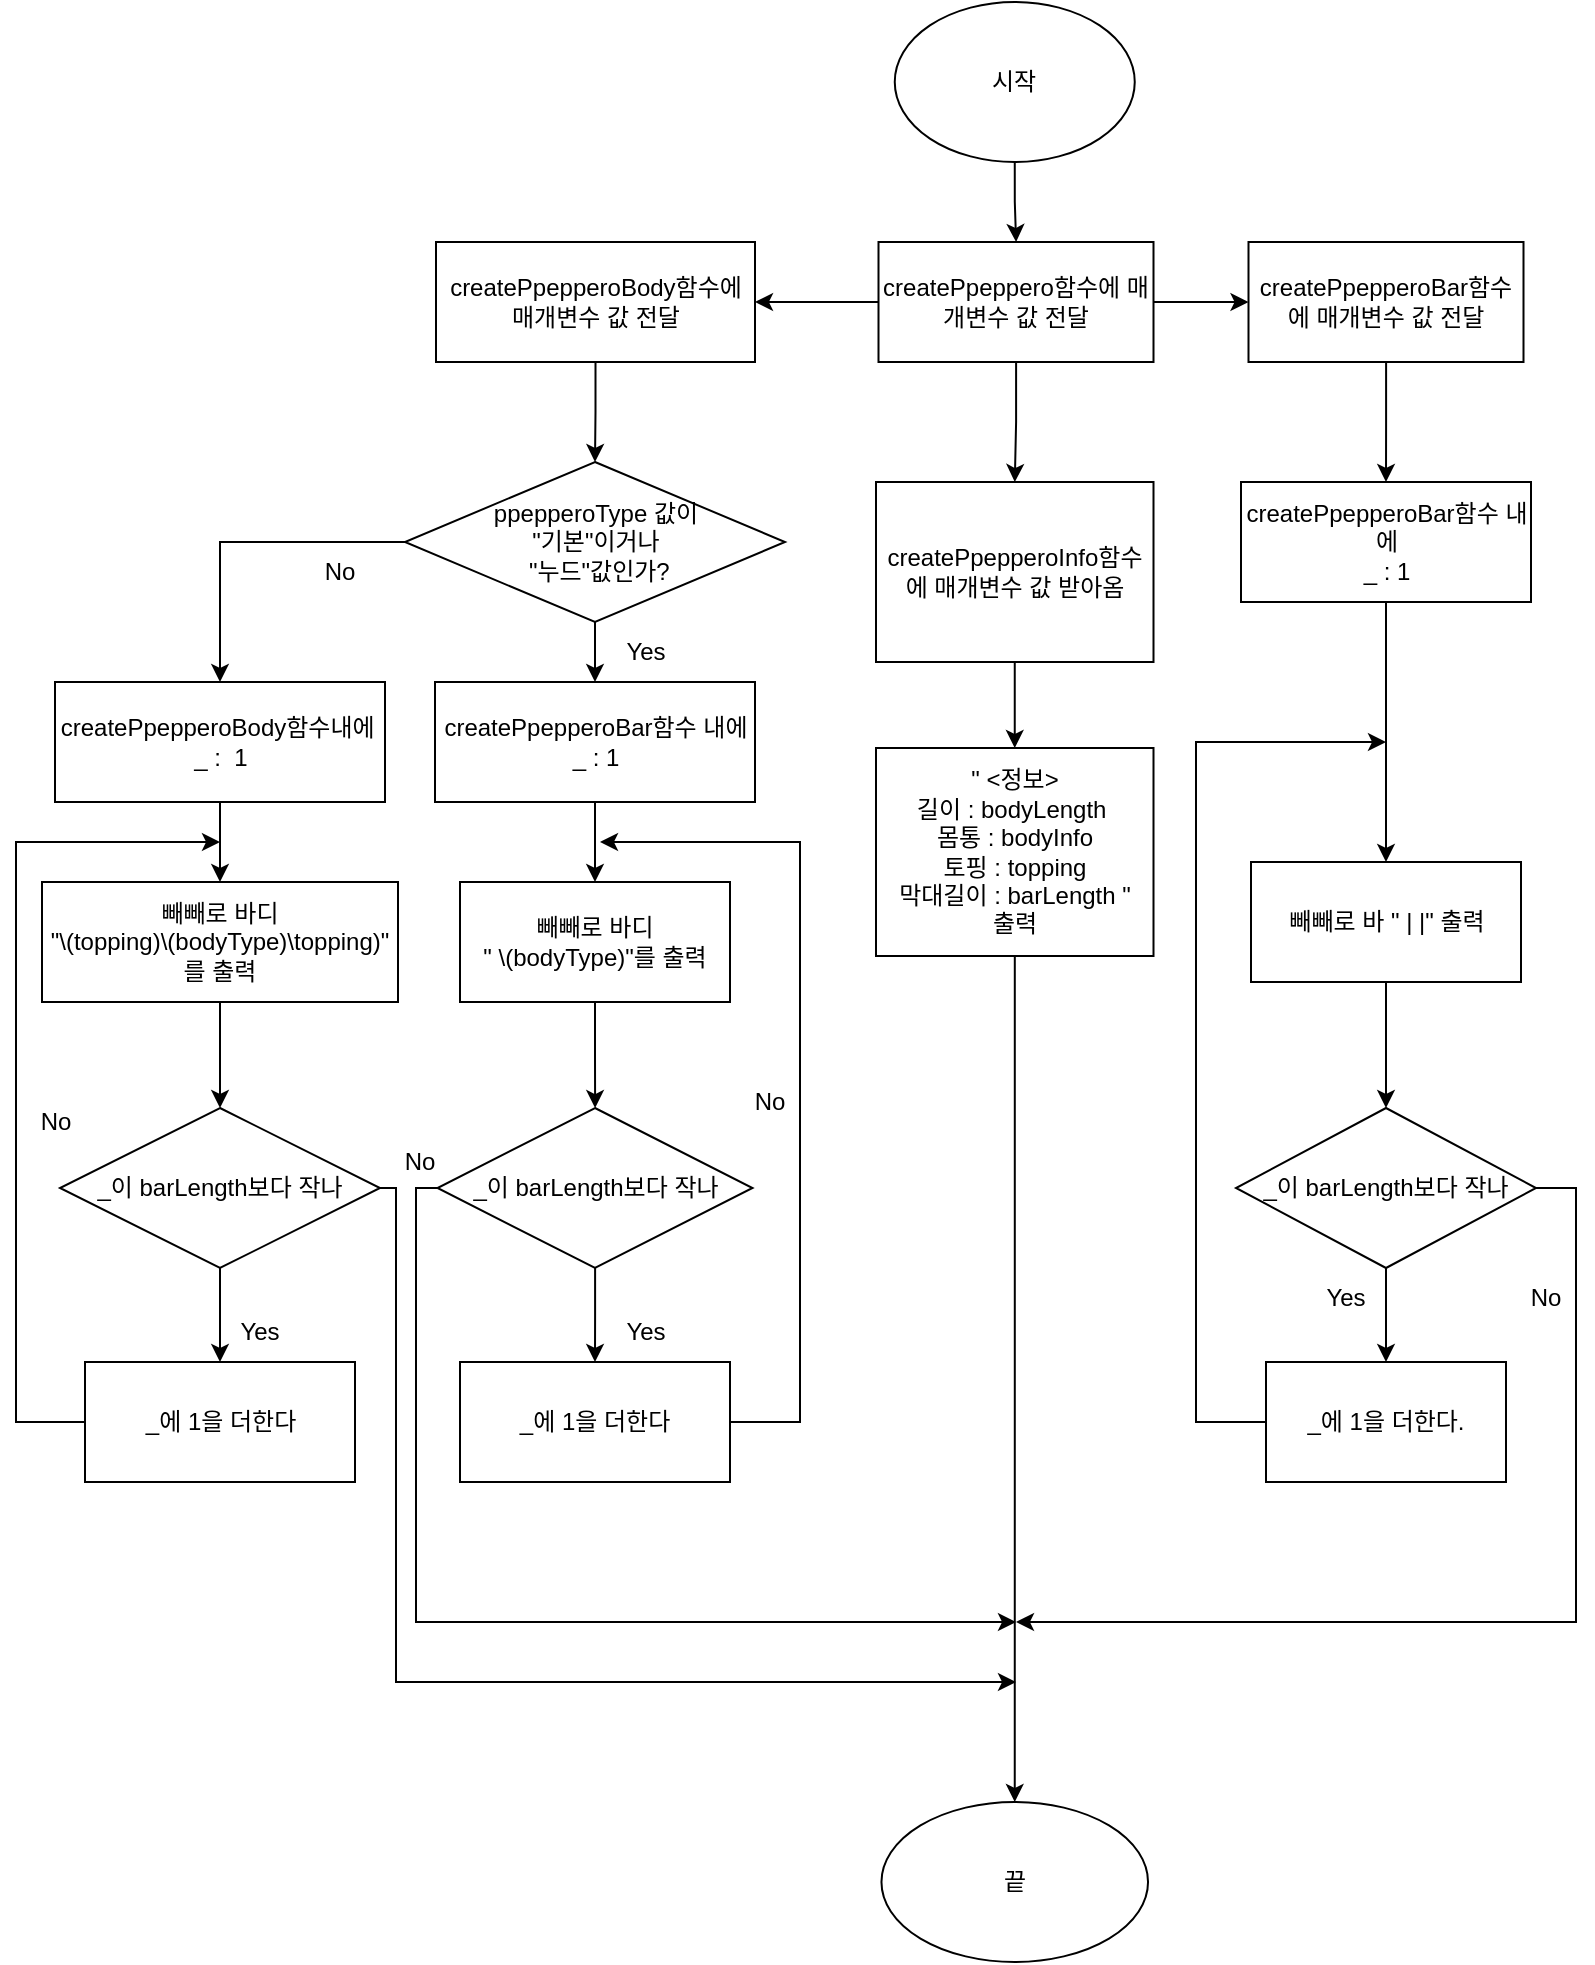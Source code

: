 <mxfile version="20.8.16" type="device"><diagram id="C5RBs43oDa-KdzZeNtuy" name="Page-1"><mxGraphModel dx="992" dy="587" grid="1" gridSize="10" guides="1" tooltips="1" connect="1" arrows="1" fold="1" page="1" pageScale="1" pageWidth="827" pageHeight="1169" math="0" shadow="0"><root><mxCell id="WIyWlLk6GJQsqaUBKTNV-0"/><mxCell id="WIyWlLk6GJQsqaUBKTNV-1" parent="WIyWlLk6GJQsqaUBKTNV-0"/><mxCell id="4zAdFhKJZDpfCJAiGH-f-15" value="" style="edgeStyle=orthogonalEdgeStyle;rounded=0;orthogonalLoop=1;jettySize=auto;html=1;" parent="WIyWlLk6GJQsqaUBKTNV-1" source="4zAdFhKJZDpfCJAiGH-f-16" target="4zAdFhKJZDpfCJAiGH-f-18" edge="1"><mxGeometry relative="1" as="geometry"/></mxCell><mxCell id="4zAdFhKJZDpfCJAiGH-f-16" value="시작" style="ellipse;whiteSpace=wrap;html=1;" parent="WIyWlLk6GJQsqaUBKTNV-1" vertex="1"><mxGeometry x="469.38" y="40" width="120" height="80" as="geometry"/></mxCell><mxCell id="4zAdFhKJZDpfCJAiGH-f-17" value="" style="edgeStyle=orthogonalEdgeStyle;rounded=0;orthogonalLoop=1;jettySize=auto;html=1;" parent="WIyWlLk6GJQsqaUBKTNV-1" source="4zAdFhKJZDpfCJAiGH-f-18" target="4zAdFhKJZDpfCJAiGH-f-20" edge="1"><mxGeometry relative="1" as="geometry"/></mxCell><mxCell id="ngn6EP7PXHVqo4wmnRfl-87" value="" style="edgeStyle=orthogonalEdgeStyle;rounded=0;orthogonalLoop=1;jettySize=auto;html=1;" edge="1" parent="WIyWlLk6GJQsqaUBKTNV-1" source="4zAdFhKJZDpfCJAiGH-f-18" target="ngn6EP7PXHVqo4wmnRfl-86"><mxGeometry relative="1" as="geometry"/></mxCell><mxCell id="ngn6EP7PXHVqo4wmnRfl-100" value="" style="edgeStyle=orthogonalEdgeStyle;rounded=0;orthogonalLoop=1;jettySize=auto;html=1;" edge="1" parent="WIyWlLk6GJQsqaUBKTNV-1" source="4zAdFhKJZDpfCJAiGH-f-18" target="ngn6EP7PXHVqo4wmnRfl-98"><mxGeometry relative="1" as="geometry"/></mxCell><mxCell id="4zAdFhKJZDpfCJAiGH-f-18" value="createPpeppero함수에 매개변수 값 전달" style="whiteSpace=wrap;html=1;" parent="WIyWlLk6GJQsqaUBKTNV-1" vertex="1"><mxGeometry x="461.25" y="160" width="137.5" height="60" as="geometry"/></mxCell><mxCell id="ngn6EP7PXHVqo4wmnRfl-15" value="" style="edgeStyle=orthogonalEdgeStyle;rounded=0;orthogonalLoop=1;jettySize=auto;html=1;" edge="1" parent="WIyWlLk6GJQsqaUBKTNV-1" source="4zAdFhKJZDpfCJAiGH-f-20" target="ngn6EP7PXHVqo4wmnRfl-14"><mxGeometry relative="1" as="geometry"/></mxCell><mxCell id="4zAdFhKJZDpfCJAiGH-f-20" value="createPpepperoInfo함수에 매개변수 값 받아옴" style="whiteSpace=wrap;html=1;" parent="WIyWlLk6GJQsqaUBKTNV-1" vertex="1"><mxGeometry x="460" y="280" width="138.75" height="90" as="geometry"/></mxCell><mxCell id="ngn6EP7PXHVqo4wmnRfl-85" value="" style="edgeStyle=orthogonalEdgeStyle;rounded=0;orthogonalLoop=1;jettySize=auto;html=1;" edge="1" parent="WIyWlLk6GJQsqaUBKTNV-1" source="ngn6EP7PXHVqo4wmnRfl-14" target="ngn6EP7PXHVqo4wmnRfl-84"><mxGeometry relative="1" as="geometry"/></mxCell><mxCell id="ngn6EP7PXHVqo4wmnRfl-14" value="&quot; &amp;lt;정보&amp;gt;&lt;br style=&quot;border-color: var(--border-color);&quot;&gt;길이 : bodyLength&amp;nbsp;&lt;br style=&quot;border-color: var(--border-color);&quot;&gt;몸통 : bodyInfo&lt;br style=&quot;border-color: var(--border-color);&quot;&gt;토핑 : topping&lt;br style=&quot;border-color: var(--border-color);&quot;&gt;막대길이 : barLength &quot;&lt;br style=&quot;border-color: var(--border-color);&quot;&gt;출력" style="whiteSpace=wrap;html=1;" vertex="1" parent="WIyWlLk6GJQsqaUBKTNV-1"><mxGeometry x="460" y="413" width="138.75" height="104" as="geometry"/></mxCell><mxCell id="ngn6EP7PXHVqo4wmnRfl-58" value="" style="edgeStyle=orthogonalEdgeStyle;rounded=0;orthogonalLoop=1;jettySize=auto;html=1;" edge="1" parent="WIyWlLk6GJQsqaUBKTNV-1" source="ngn6EP7PXHVqo4wmnRfl-16" target="ngn6EP7PXHVqo4wmnRfl-57"><mxGeometry relative="1" as="geometry"/></mxCell><mxCell id="ngn6EP7PXHVqo4wmnRfl-16" value="createPpepperoBar함수 내에&lt;br&gt;_ : 1" style="whiteSpace=wrap;html=1;" vertex="1" parent="WIyWlLk6GJQsqaUBKTNV-1"><mxGeometry x="642.5" y="280" width="145" height="60" as="geometry"/></mxCell><mxCell id="ngn6EP7PXHVqo4wmnRfl-75" value="" style="edgeStyle=orthogonalEdgeStyle;rounded=0;orthogonalLoop=1;jettySize=auto;html=1;" edge="1" parent="WIyWlLk6GJQsqaUBKTNV-1" source="ngn6EP7PXHVqo4wmnRfl-19" target="ngn6EP7PXHVqo4wmnRfl-41"><mxGeometry relative="1" as="geometry"/></mxCell><mxCell id="ngn6EP7PXHVqo4wmnRfl-19" value="createPpepperoBody함수내에&amp;nbsp;&lt;br&gt;_ :&amp;nbsp; 1" style="whiteSpace=wrap;html=1;" vertex="1" parent="WIyWlLk6GJQsqaUBKTNV-1"><mxGeometry x="49.5" y="380" width="165" height="60" as="geometry"/></mxCell><mxCell id="ngn6EP7PXHVqo4wmnRfl-24" value="" style="edgeStyle=orthogonalEdgeStyle;rounded=0;orthogonalLoop=1;jettySize=auto;html=1;" edge="1" parent="WIyWlLk6GJQsqaUBKTNV-1" source="ngn6EP7PXHVqo4wmnRfl-21" target="ngn6EP7PXHVqo4wmnRfl-23"><mxGeometry relative="1" as="geometry"/></mxCell><mxCell id="ngn6EP7PXHVqo4wmnRfl-27" value="" style="edgeStyle=orthogonalEdgeStyle;rounded=0;orthogonalLoop=1;jettySize=auto;html=1;exitX=1;exitY=0.5;exitDx=0;exitDy=0;" edge="1" parent="WIyWlLk6GJQsqaUBKTNV-1" source="ngn6EP7PXHVqo4wmnRfl-21"><mxGeometry relative="1" as="geometry"><mxPoint x="530" y="850" as="targetPoint"/><Array as="points"><mxPoint x="810" y="633"/><mxPoint x="810" y="850"/><mxPoint x="530" y="850"/></Array></mxGeometry></mxCell><mxCell id="ngn6EP7PXHVqo4wmnRfl-21" value="_이 barLength보다 작나" style="rhombus;whiteSpace=wrap;html=1;" vertex="1" parent="WIyWlLk6GJQsqaUBKTNV-1"><mxGeometry x="640" y="593" width="150" height="80" as="geometry"/></mxCell><mxCell id="ngn6EP7PXHVqo4wmnRfl-33" value="" style="edgeStyle=orthogonalEdgeStyle;rounded=0;orthogonalLoop=1;jettySize=auto;html=1;" edge="1" parent="WIyWlLk6GJQsqaUBKTNV-1" source="ngn6EP7PXHVqo4wmnRfl-23"><mxGeometry relative="1" as="geometry"><mxPoint x="715" y="410" as="targetPoint"/><Array as="points"><mxPoint x="620" y="750"/><mxPoint x="620" y="410"/></Array></mxGeometry></mxCell><mxCell id="ngn6EP7PXHVqo4wmnRfl-23" value="_에 1을 더한다." style="whiteSpace=wrap;html=1;" vertex="1" parent="WIyWlLk6GJQsqaUBKTNV-1"><mxGeometry x="655" y="720" width="120" height="60" as="geometry"/></mxCell><mxCell id="ngn6EP7PXHVqo4wmnRfl-28" value="Yes" style="text;html=1;strokeColor=none;fillColor=none;align=center;verticalAlign=middle;whiteSpace=wrap;rounded=0;" vertex="1" parent="WIyWlLk6GJQsqaUBKTNV-1"><mxGeometry x="675" y="673" width="40" height="30" as="geometry"/></mxCell><mxCell id="ngn6EP7PXHVqo4wmnRfl-29" value="No" style="text;html=1;strokeColor=none;fillColor=none;align=center;verticalAlign=middle;whiteSpace=wrap;rounded=0;" vertex="1" parent="WIyWlLk6GJQsqaUBKTNV-1"><mxGeometry x="775" y="673" width="40" height="30" as="geometry"/></mxCell><mxCell id="ngn6EP7PXHVqo4wmnRfl-42" value="" style="edgeStyle=orthogonalEdgeStyle;rounded=0;orthogonalLoop=1;jettySize=auto;html=1;entryX=0.5;entryY=0;entryDx=0;entryDy=0;" edge="1" parent="WIyWlLk6GJQsqaUBKTNV-1" source="ngn6EP7PXHVqo4wmnRfl-37" target="ngn6EP7PXHVqo4wmnRfl-19"><mxGeometry relative="1" as="geometry"><Array as="points"><mxPoint x="132" y="310"/><mxPoint x="132" y="370"/></Array></mxGeometry></mxCell><mxCell id="ngn6EP7PXHVqo4wmnRfl-76" value="" style="edgeStyle=orthogonalEdgeStyle;rounded=0;orthogonalLoop=1;jettySize=auto;html=1;" edge="1" parent="WIyWlLk6GJQsqaUBKTNV-1" source="ngn6EP7PXHVqo4wmnRfl-37" target="ngn6EP7PXHVqo4wmnRfl-67"><mxGeometry relative="1" as="geometry"/></mxCell><mxCell id="ngn6EP7PXHVqo4wmnRfl-37" value="ppepperoType 값이 &lt;br&gt;&quot;기본&quot;이거나&lt;br&gt;&amp;nbsp;&quot;누드&quot;값인가?" style="rhombus;whiteSpace=wrap;html=1;" vertex="1" parent="WIyWlLk6GJQsqaUBKTNV-1"><mxGeometry x="224.5" y="270" width="190" height="80" as="geometry"/></mxCell><mxCell id="ngn6EP7PXHVqo4wmnRfl-102" value="" style="edgeStyle=orthogonalEdgeStyle;rounded=0;orthogonalLoop=1;jettySize=auto;html=1;" edge="1" parent="WIyWlLk6GJQsqaUBKTNV-1" source="ngn6EP7PXHVqo4wmnRfl-39" target="ngn6EP7PXHVqo4wmnRfl-65"><mxGeometry relative="1" as="geometry"/></mxCell><mxCell id="ngn6EP7PXHVqo4wmnRfl-39" value="빼빼로 바디 &lt;br&gt;&quot; \(bodyType)&quot;를 출력" style="whiteSpace=wrap;html=1;" vertex="1" parent="WIyWlLk6GJQsqaUBKTNV-1"><mxGeometry x="252" y="480" width="135" height="60" as="geometry"/></mxCell><mxCell id="ngn6EP7PXHVqo4wmnRfl-103" value="" style="edgeStyle=orthogonalEdgeStyle;rounded=0;orthogonalLoop=1;jettySize=auto;html=1;" edge="1" parent="WIyWlLk6GJQsqaUBKTNV-1" source="ngn6EP7PXHVqo4wmnRfl-41" target="ngn6EP7PXHVqo4wmnRfl-66"><mxGeometry relative="1" as="geometry"/></mxCell><mxCell id="ngn6EP7PXHVqo4wmnRfl-41" value="빼빼로 바디&lt;br&gt;&quot;\(topping)\(bodyType)\topping)&quot;&lt;br&gt;를 출력" style="whiteSpace=wrap;html=1;" vertex="1" parent="WIyWlLk6GJQsqaUBKTNV-1"><mxGeometry x="43" y="480" width="178" height="60" as="geometry"/></mxCell><mxCell id="ngn6EP7PXHVqo4wmnRfl-81" style="edgeStyle=orthogonalEdgeStyle;rounded=0;orthogonalLoop=1;jettySize=auto;html=1;exitX=1;exitY=0.5;exitDx=0;exitDy=0;" edge="1" parent="WIyWlLk6GJQsqaUBKTNV-1" source="ngn6EP7PXHVqo4wmnRfl-43"><mxGeometry relative="1" as="geometry"><mxPoint x="322" y="460" as="targetPoint"/><Array as="points"><mxPoint x="422" y="750"/><mxPoint x="422" y="460"/></Array></mxGeometry></mxCell><mxCell id="ngn6EP7PXHVqo4wmnRfl-43" value="_에 1을 더한다" style="whiteSpace=wrap;html=1;" vertex="1" parent="WIyWlLk6GJQsqaUBKTNV-1"><mxGeometry x="252" y="720" width="135" height="60" as="geometry"/></mxCell><mxCell id="ngn6EP7PXHVqo4wmnRfl-48" value="Yes" style="text;html=1;strokeColor=none;fillColor=none;align=center;verticalAlign=middle;whiteSpace=wrap;rounded=0;" vertex="1" parent="WIyWlLk6GJQsqaUBKTNV-1"><mxGeometry x="324.5" y="690" width="40" height="30" as="geometry"/></mxCell><mxCell id="ngn6EP7PXHVqo4wmnRfl-49" value="No" style="text;html=1;strokeColor=none;fillColor=none;align=center;verticalAlign=middle;whiteSpace=wrap;rounded=0;" vertex="1" parent="WIyWlLk6GJQsqaUBKTNV-1"><mxGeometry x="387" y="575" width="40" height="30" as="geometry"/></mxCell><mxCell id="ngn6EP7PXHVqo4wmnRfl-51" value="Yes" style="text;html=1;strokeColor=none;fillColor=none;align=center;verticalAlign=middle;whiteSpace=wrap;rounded=0;" vertex="1" parent="WIyWlLk6GJQsqaUBKTNV-1"><mxGeometry x="324.5" y="350" width="40" height="30" as="geometry"/></mxCell><mxCell id="ngn6EP7PXHVqo4wmnRfl-52" value="No" style="text;html=1;strokeColor=none;fillColor=none;align=center;verticalAlign=middle;whiteSpace=wrap;rounded=0;" vertex="1" parent="WIyWlLk6GJQsqaUBKTNV-1"><mxGeometry x="172" y="310" width="40" height="30" as="geometry"/></mxCell><mxCell id="ngn6EP7PXHVqo4wmnRfl-59" value="" style="edgeStyle=orthogonalEdgeStyle;rounded=0;orthogonalLoop=1;jettySize=auto;html=1;entryX=0.5;entryY=0;entryDx=0;entryDy=0;" edge="1" parent="WIyWlLk6GJQsqaUBKTNV-1" source="ngn6EP7PXHVqo4wmnRfl-57" target="ngn6EP7PXHVqo4wmnRfl-21"><mxGeometry relative="1" as="geometry"><Array as="points"/></mxGeometry></mxCell><mxCell id="ngn6EP7PXHVqo4wmnRfl-57" value="빼빼로 바 &quot; | |&quot; 출력" style="whiteSpace=wrap;html=1;" vertex="1" parent="WIyWlLk6GJQsqaUBKTNV-1"><mxGeometry x="647.5" y="470" width="135" height="60" as="geometry"/></mxCell><mxCell id="ngn6EP7PXHVqo4wmnRfl-89" style="edgeStyle=orthogonalEdgeStyle;rounded=0;orthogonalLoop=1;jettySize=auto;html=1;exitX=0;exitY=0.5;exitDx=0;exitDy=0;" edge="1" parent="WIyWlLk6GJQsqaUBKTNV-1" source="ngn6EP7PXHVqo4wmnRfl-65"><mxGeometry relative="1" as="geometry"><mxPoint x="530" y="850" as="targetPoint"/><Array as="points"><mxPoint x="230" y="633"/><mxPoint x="230" y="850"/></Array></mxGeometry></mxCell><mxCell id="ngn6EP7PXHVqo4wmnRfl-92" value="" style="edgeStyle=orthogonalEdgeStyle;rounded=0;orthogonalLoop=1;jettySize=auto;html=1;" edge="1" parent="WIyWlLk6GJQsqaUBKTNV-1" source="ngn6EP7PXHVqo4wmnRfl-65" target="ngn6EP7PXHVqo4wmnRfl-43"><mxGeometry relative="1" as="geometry"/></mxCell><mxCell id="ngn6EP7PXHVqo4wmnRfl-65" value="_이 barLength보다 작나" style="rhombus;whiteSpace=wrap;html=1;" vertex="1" parent="WIyWlLk6GJQsqaUBKTNV-1"><mxGeometry x="240.75" y="593" width="157.5" height="80" as="geometry"/></mxCell><mxCell id="ngn6EP7PXHVqo4wmnRfl-91" style="edgeStyle=orthogonalEdgeStyle;rounded=0;orthogonalLoop=1;jettySize=auto;html=1;exitX=1;exitY=0.5;exitDx=0;exitDy=0;" edge="1" parent="WIyWlLk6GJQsqaUBKTNV-1" source="ngn6EP7PXHVqo4wmnRfl-66"><mxGeometry relative="1" as="geometry"><mxPoint x="530" y="880" as="targetPoint"/><Array as="points"><mxPoint x="220" y="633"/><mxPoint x="220" y="880"/></Array></mxGeometry></mxCell><mxCell id="ngn6EP7PXHVqo4wmnRfl-93" value="" style="edgeStyle=orthogonalEdgeStyle;rounded=0;orthogonalLoop=1;jettySize=auto;html=1;" edge="1" parent="WIyWlLk6GJQsqaUBKTNV-1" source="ngn6EP7PXHVqo4wmnRfl-66" target="ngn6EP7PXHVqo4wmnRfl-68"><mxGeometry relative="1" as="geometry"/></mxCell><mxCell id="ngn6EP7PXHVqo4wmnRfl-66" value="_이 barLength보다 작나" style="rhombus;whiteSpace=wrap;html=1;" vertex="1" parent="WIyWlLk6GJQsqaUBKTNV-1"><mxGeometry x="52" y="593" width="160" height="80" as="geometry"/></mxCell><mxCell id="ngn6EP7PXHVqo4wmnRfl-101" value="" style="edgeStyle=orthogonalEdgeStyle;rounded=0;orthogonalLoop=1;jettySize=auto;html=1;" edge="1" parent="WIyWlLk6GJQsqaUBKTNV-1" source="ngn6EP7PXHVqo4wmnRfl-67" target="ngn6EP7PXHVqo4wmnRfl-39"><mxGeometry relative="1" as="geometry"/></mxCell><mxCell id="ngn6EP7PXHVqo4wmnRfl-67" value="createPpepperoBar함수 내에&lt;br&gt;_ : 1" style="whiteSpace=wrap;html=1;" vertex="1" parent="WIyWlLk6GJQsqaUBKTNV-1"><mxGeometry x="239.5" y="380" width="160" height="60" as="geometry"/></mxCell><mxCell id="ngn6EP7PXHVqo4wmnRfl-69" value="" style="edgeStyle=orthogonalEdgeStyle;rounded=0;orthogonalLoop=1;jettySize=auto;html=1;exitX=0;exitY=0.5;exitDx=0;exitDy=0;" edge="1" parent="WIyWlLk6GJQsqaUBKTNV-1" source="ngn6EP7PXHVqo4wmnRfl-68"><mxGeometry x="0.011" y="-2" relative="1" as="geometry"><mxPoint x="132" y="460" as="targetPoint"/><Array as="points"><mxPoint x="30" y="750"/><mxPoint x="30" y="460"/></Array><mxPoint as="offset"/></mxGeometry></mxCell><mxCell id="ngn6EP7PXHVqo4wmnRfl-68" value="_에 1을 더한다" style="whiteSpace=wrap;html=1;" vertex="1" parent="WIyWlLk6GJQsqaUBKTNV-1"><mxGeometry x="64.5" y="720" width="135" height="60" as="geometry"/></mxCell><mxCell id="ngn6EP7PXHVqo4wmnRfl-84" value="끝" style="ellipse;whiteSpace=wrap;html=1;" vertex="1" parent="WIyWlLk6GJQsqaUBKTNV-1"><mxGeometry x="462.73" y="940" width="133.29" height="80" as="geometry"/></mxCell><mxCell id="ngn6EP7PXHVqo4wmnRfl-88" value="" style="edgeStyle=orthogonalEdgeStyle;rounded=0;orthogonalLoop=1;jettySize=auto;html=1;" edge="1" parent="WIyWlLk6GJQsqaUBKTNV-1" source="ngn6EP7PXHVqo4wmnRfl-86" target="ngn6EP7PXHVqo4wmnRfl-16"><mxGeometry relative="1" as="geometry"/></mxCell><mxCell id="ngn6EP7PXHVqo4wmnRfl-86" value="createPpepperoBar함수에 매개변수 값 전달" style="whiteSpace=wrap;html=1;" vertex="1" parent="WIyWlLk6GJQsqaUBKTNV-1"><mxGeometry x="646.25" y="160" width="137.5" height="60" as="geometry"/></mxCell><mxCell id="ngn6EP7PXHVqo4wmnRfl-94" value="No" style="text;html=1;strokeColor=none;fillColor=none;align=center;verticalAlign=middle;whiteSpace=wrap;rounded=0;" vertex="1" parent="WIyWlLk6GJQsqaUBKTNV-1"><mxGeometry x="212" y="605" width="40" height="30" as="geometry"/></mxCell><mxCell id="ngn6EP7PXHVqo4wmnRfl-95" value="Yes" style="text;html=1;strokeColor=none;fillColor=none;align=center;verticalAlign=middle;whiteSpace=wrap;rounded=0;" vertex="1" parent="WIyWlLk6GJQsqaUBKTNV-1"><mxGeometry x="132" y="690" width="40" height="30" as="geometry"/></mxCell><mxCell id="ngn6EP7PXHVqo4wmnRfl-97" value="No" style="text;html=1;strokeColor=none;fillColor=none;align=center;verticalAlign=middle;whiteSpace=wrap;rounded=0;" vertex="1" parent="WIyWlLk6GJQsqaUBKTNV-1"><mxGeometry x="30" y="585" width="40" height="30" as="geometry"/></mxCell><mxCell id="ngn6EP7PXHVqo4wmnRfl-99" value="" style="edgeStyle=orthogonalEdgeStyle;rounded=0;orthogonalLoop=1;jettySize=auto;html=1;" edge="1" parent="WIyWlLk6GJQsqaUBKTNV-1" source="ngn6EP7PXHVqo4wmnRfl-98" target="ngn6EP7PXHVqo4wmnRfl-37"><mxGeometry relative="1" as="geometry"/></mxCell><mxCell id="ngn6EP7PXHVqo4wmnRfl-98" value="createPpepperoBody함수에 매개변수 값 전달" style="whiteSpace=wrap;html=1;" vertex="1" parent="WIyWlLk6GJQsqaUBKTNV-1"><mxGeometry x="240" y="160" width="159.5" height="60" as="geometry"/></mxCell></root></mxGraphModel></diagram></mxfile>